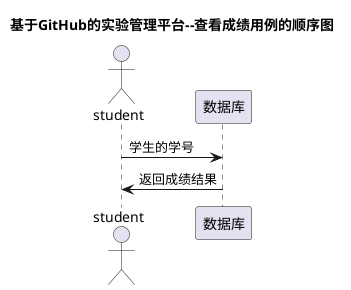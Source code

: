 @startuml

title 基于GitHub的实验管理平台--查看成绩用例的顺序图

actor student

student -> 数据库:学生的学号

数据库->student:返回成绩结果


@enduml